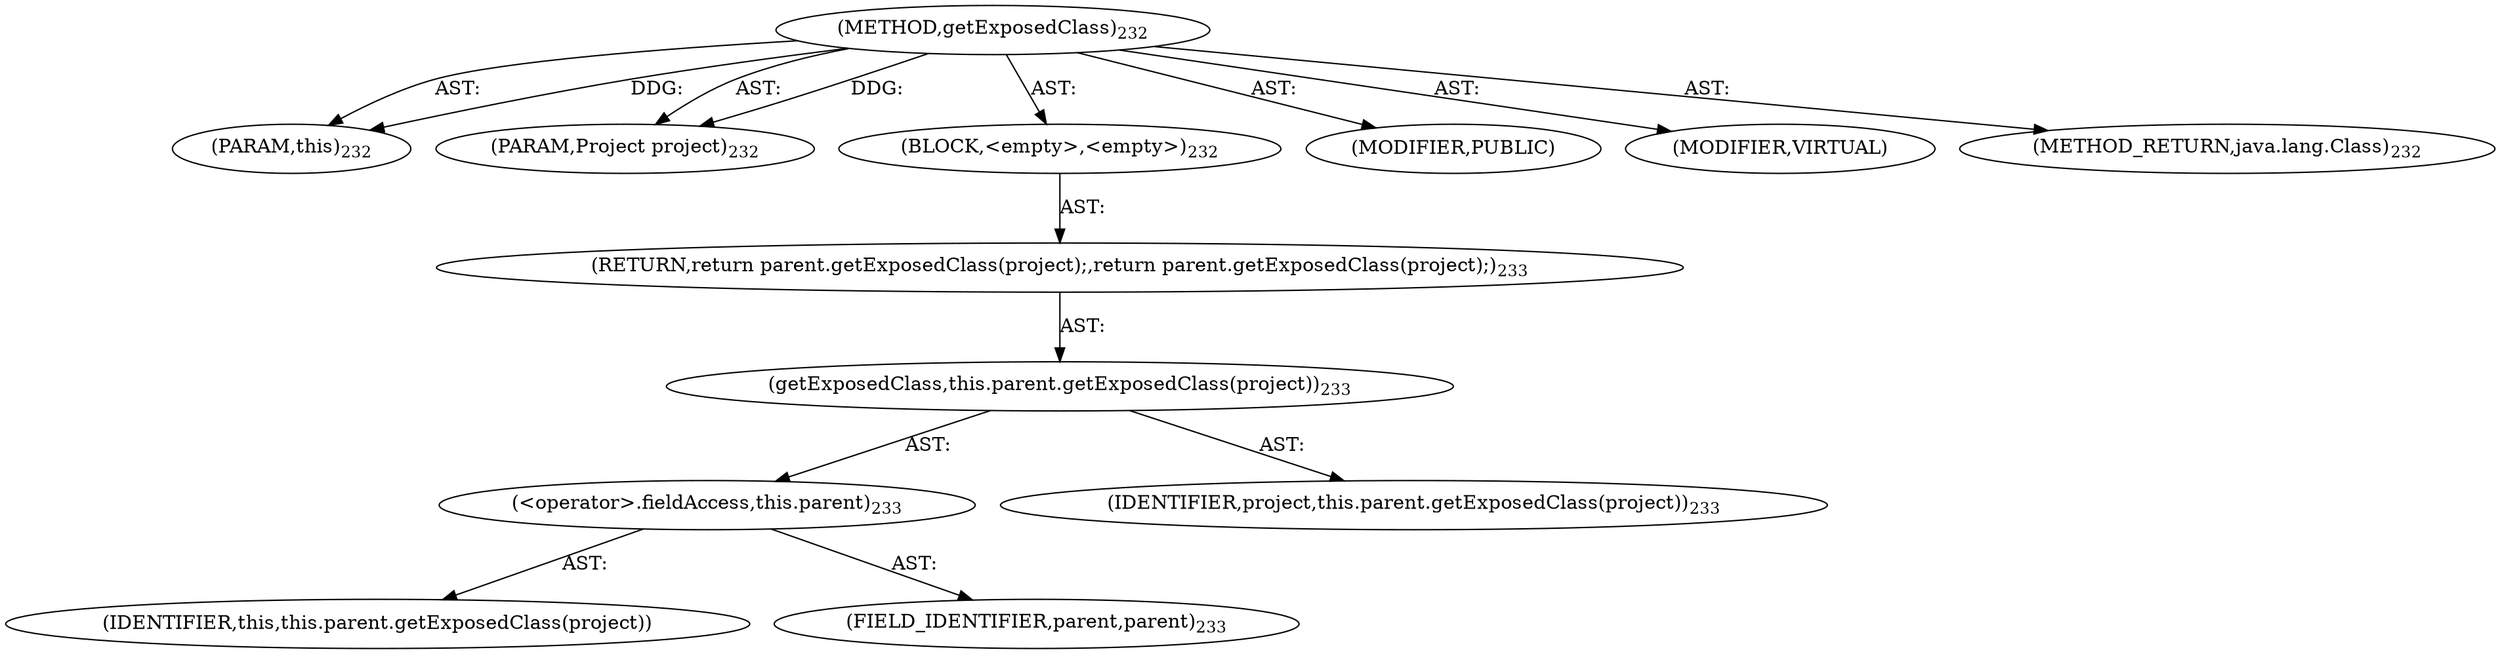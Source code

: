 digraph "getExposedClass" {  
"111669149707" [label = <(METHOD,getExposedClass)<SUB>232</SUB>> ]
"115964117015" [label = <(PARAM,this)<SUB>232</SUB>> ]
"115964117016" [label = <(PARAM,Project project)<SUB>232</SUB>> ]
"25769803803" [label = <(BLOCK,&lt;empty&gt;,&lt;empty&gt;)<SUB>232</SUB>> ]
"146028888066" [label = <(RETURN,return parent.getExposedClass(project);,return parent.getExposedClass(project);)<SUB>233</SUB>> ]
"30064771165" [label = <(getExposedClass,this.parent.getExposedClass(project))<SUB>233</SUB>> ]
"30064771166" [label = <(&lt;operator&gt;.fieldAccess,this.parent)<SUB>233</SUB>> ]
"68719476814" [label = <(IDENTIFIER,this,this.parent.getExposedClass(project))> ]
"55834574865" [label = <(FIELD_IDENTIFIER,parent,parent)<SUB>233</SUB>> ]
"68719476815" [label = <(IDENTIFIER,project,this.parent.getExposedClass(project))<SUB>233</SUB>> ]
"133143986202" [label = <(MODIFIER,PUBLIC)> ]
"133143986203" [label = <(MODIFIER,VIRTUAL)> ]
"128849018891" [label = <(METHOD_RETURN,java.lang.Class)<SUB>232</SUB>> ]
  "111669149707" -> "115964117015"  [ label = "AST: "] 
  "111669149707" -> "115964117016"  [ label = "AST: "] 
  "111669149707" -> "25769803803"  [ label = "AST: "] 
  "111669149707" -> "133143986202"  [ label = "AST: "] 
  "111669149707" -> "133143986203"  [ label = "AST: "] 
  "111669149707" -> "128849018891"  [ label = "AST: "] 
  "25769803803" -> "146028888066"  [ label = "AST: "] 
  "146028888066" -> "30064771165"  [ label = "AST: "] 
  "30064771165" -> "30064771166"  [ label = "AST: "] 
  "30064771165" -> "68719476815"  [ label = "AST: "] 
  "30064771166" -> "68719476814"  [ label = "AST: "] 
  "30064771166" -> "55834574865"  [ label = "AST: "] 
  "111669149707" -> "115964117015"  [ label = "DDG: "] 
  "111669149707" -> "115964117016"  [ label = "DDG: "] 
}
